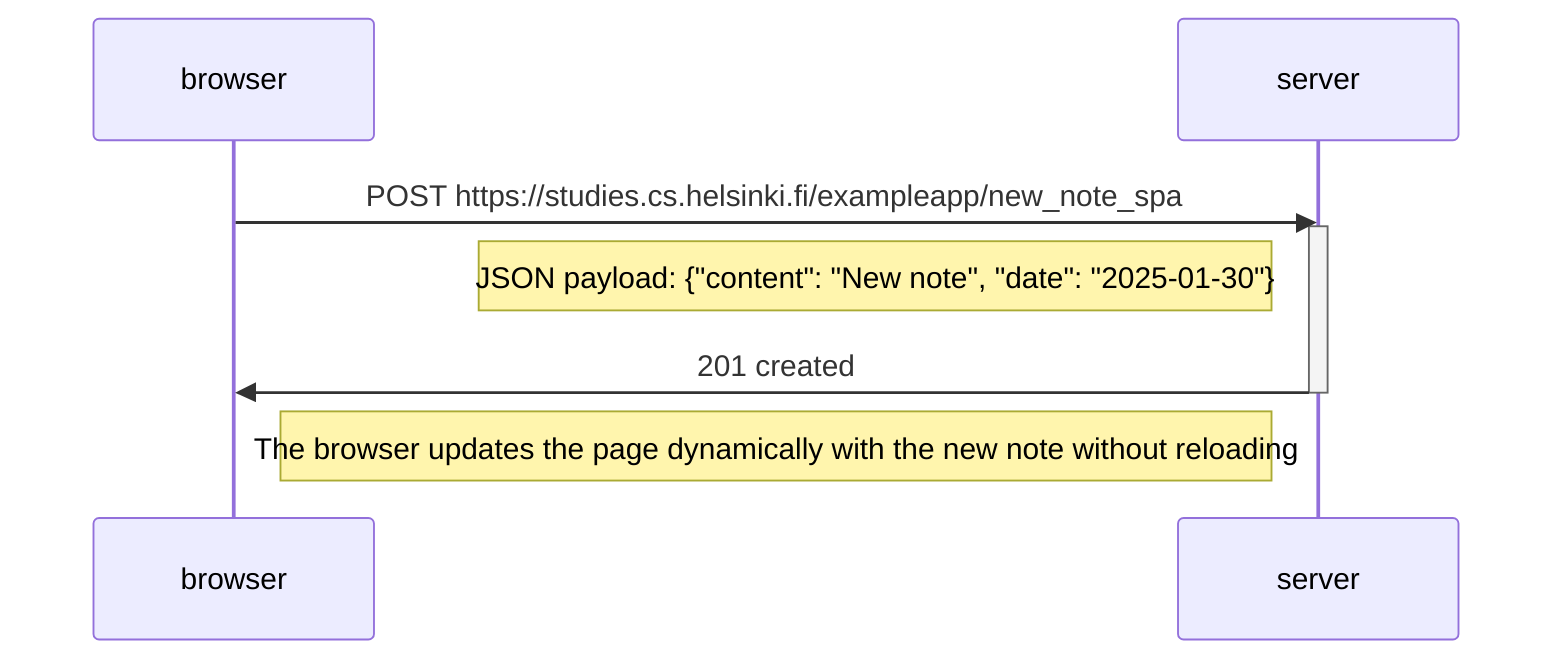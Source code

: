 sequenceDiagram
 participant browser
 participant server

 browser->>server: POST https://studies.cs.helsinki.fi/exampleapp/new_note_spa
 activate server
 Note left of server: JSON payload: {"content": "New note", "date": "2025-01-30"}

 server->>browser: 201 created
 deactivate server

 Note right of browser: The browser updates the page dynamically with the new note without reloading